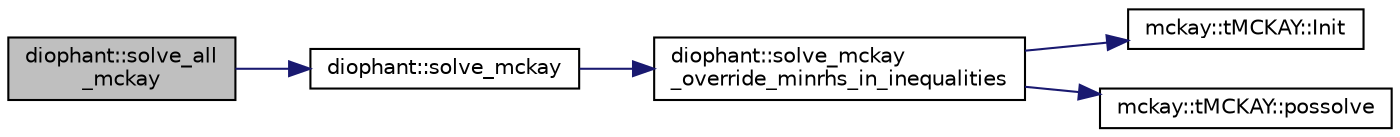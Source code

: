 digraph "diophant::solve_all_mckay"
{
  edge [fontname="Helvetica",fontsize="10",labelfontname="Helvetica",labelfontsize="10"];
  node [fontname="Helvetica",fontsize="10",shape=record];
  rankdir="LR";
  Node726 [label="diophant::solve_all\l_mckay",height=0.2,width=0.4,color="black", fillcolor="grey75", style="filled", fontcolor="black"];
  Node726 -> Node727 [color="midnightblue",fontsize="10",style="solid",fontname="Helvetica"];
  Node727 [label="diophant::solve_mckay",height=0.2,width=0.4,color="black", fillcolor="white", style="filled",URL="$d7/d9c/classdiophant.html#ac774ce59f7b84f44c6bddfe54407143b"];
  Node727 -> Node728 [color="midnightblue",fontsize="10",style="solid",fontname="Helvetica"];
  Node728 [label="diophant::solve_mckay\l_override_minrhs_in_inequalities",height=0.2,width=0.4,color="black", fillcolor="white", style="filled",URL="$d7/d9c/classdiophant.html#accde63853266e33e7835eee46eb00bb6"];
  Node728 -> Node729 [color="midnightblue",fontsize="10",style="solid",fontname="Helvetica"];
  Node729 [label="mckay::tMCKAY::Init",height=0.2,width=0.4,color="black", fillcolor="white", style="filled",URL="$d6/ddf/classmckay_1_1t_m_c_k_a_y.html#a04d009389cf387ded3ff067ff0f0588d"];
  Node728 -> Node730 [color="midnightblue",fontsize="10",style="solid",fontname="Helvetica"];
  Node730 [label="mckay::tMCKAY::possolve",height=0.2,width=0.4,color="black", fillcolor="white", style="filled",URL="$d6/ddf/classmckay_1_1t_m_c_k_a_y.html#a1791dc846f3d51ac42c1afdd9b944864"];
}
